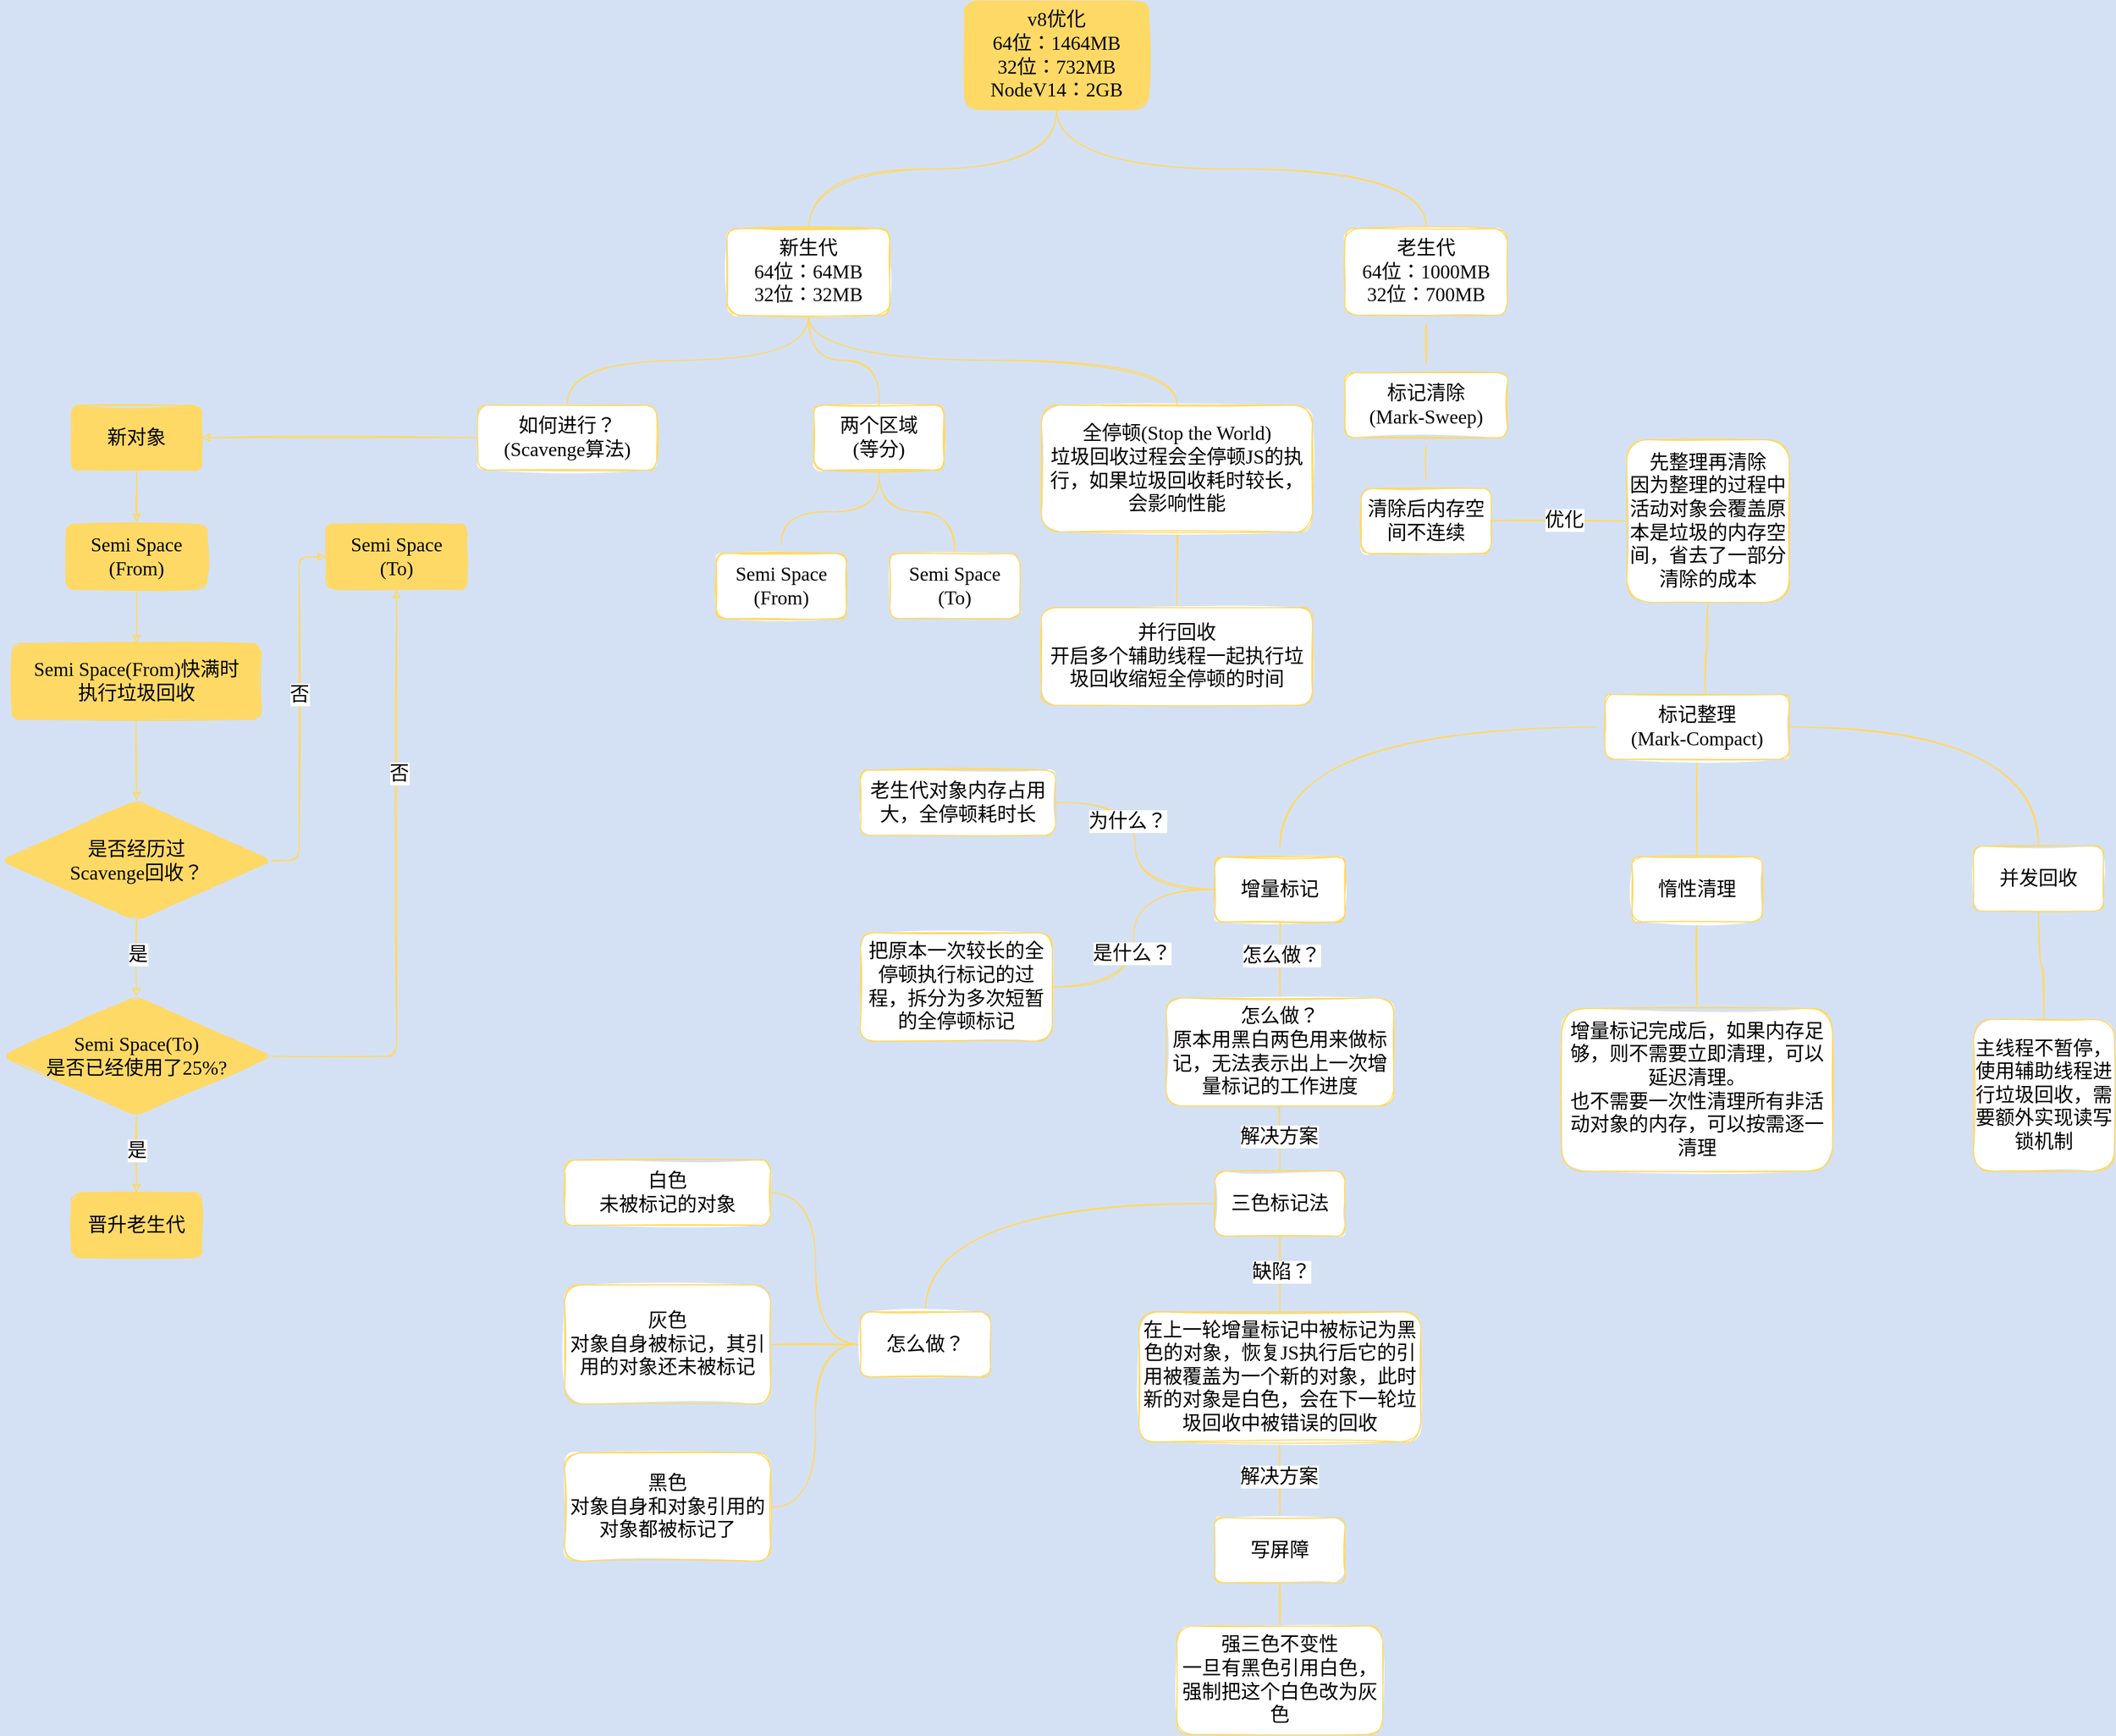 <mxfile version="20.3.0" type="github">
  <diagram id="0aq3GvoXTkqNCICBaCr3" name="第 1 页">
    <mxGraphModel dx="4138" dy="1930" grid="1" gridSize="10" guides="1" tooltips="1" connect="1" arrows="1" fold="1" page="1" pageScale="1" pageWidth="583" pageHeight="827" background="#D4E1F5" math="0" shadow="0">
      <root>
        <mxCell id="0" />
        <mxCell id="1" parent="0" />
        <mxCell id="PO-sIttTJYuamxAf0rOj-8" style="edgeStyle=orthogonalEdgeStyle;hachureGap=4;orthogonalLoop=1;jettySize=auto;html=1;exitX=0.5;exitY=1;exitDx=0;exitDy=0;entryX=0.5;entryY=0;entryDx=0;entryDy=0;fontFamily=Lucida Console;fontSize=18;endArrow=none;sourcePerimeterSpacing=8;targetPerimeterSpacing=8;startArrow=none;startFill=0;endFill=0;rounded=1;sketch=1;elbow=vertical;curved=1;strokeColor=#FFD966;" parent="1" source="PO-sIttTJYuamxAf0rOj-3" target="PO-sIttTJYuamxAf0rOj-4" edge="1">
          <mxGeometry relative="1" as="geometry" />
        </mxCell>
        <mxCell id="PO-sIttTJYuamxAf0rOj-25" style="edgeStyle=orthogonalEdgeStyle;hachureGap=4;orthogonalLoop=1;jettySize=auto;html=1;exitX=0.5;exitY=1;exitDx=0;exitDy=0;entryX=0.5;entryY=0;entryDx=0;entryDy=0;fontFamily=Lucida Console;fontSize=18;startArrow=none;startFill=0;endArrow=none;endFill=0;sourcePerimeterSpacing=8;targetPerimeterSpacing=8;rounded=1;sketch=1;elbow=vertical;curved=1;strokeColor=#FFD966;" parent="1" source="PO-sIttTJYuamxAf0rOj-3" target="PO-sIttTJYuamxAf0rOj-9" edge="1">
          <mxGeometry relative="1" as="geometry" />
        </mxCell>
        <mxCell id="PO-sIttTJYuamxAf0rOj-3" value="v8优化&lt;br style=&quot;font-size: 18px;&quot;&gt;64位：1464MB&lt;br style=&quot;font-size: 18px;&quot;&gt;32位：732MB&lt;br style=&quot;font-size: 18px;&quot;&gt;NodeV14：2GB" style="whiteSpace=wrap;html=1;hachureGap=4;fontFamily=Lucida Console;fontSize=18;rounded=1;sketch=1;strokeColor=#FFD966;fillColor=#FFD966;fillStyle=solid;" parent="1" vertex="1">
          <mxGeometry x="499" y="40" width="170" height="100" as="geometry" />
        </mxCell>
        <mxCell id="PO-sIttTJYuamxAf0rOj-21" style="edgeStyle=orthogonalEdgeStyle;hachureGap=4;orthogonalLoop=1;jettySize=auto;html=1;exitX=0.5;exitY=1;exitDx=0;exitDy=0;entryX=0.5;entryY=0;entryDx=0;entryDy=0;fontFamily=Lucida Console;fontSize=18;startArrow=none;startFill=0;endArrow=none;endFill=0;sourcePerimeterSpacing=8;targetPerimeterSpacing=8;rounded=1;sketch=1;elbow=vertical;curved=1;strokeColor=#FFD966;" parent="1" source="PO-sIttTJYuamxAf0rOj-4" target="PO-sIttTJYuamxAf0rOj-20" edge="1">
          <mxGeometry relative="1" as="geometry" />
        </mxCell>
        <mxCell id="PO-sIttTJYuamxAf0rOj-4" value="新生代&lt;br style=&quot;font-size: 18px;&quot;&gt;64位：64MB&lt;br style=&quot;font-size: 18px;&quot;&gt;32位：32MB" style="whiteSpace=wrap;html=1;fontSize=18;fontFamily=Lucida Console;hachureGap=4;rounded=1;sketch=1;strokeColor=#FFD966;" parent="1" vertex="1">
          <mxGeometry x="280" y="250" width="150" height="80" as="geometry" />
        </mxCell>
        <mxCell id="PO-sIttTJYuamxAf0rOj-29" value="" style="edgeStyle=orthogonalEdgeStyle;hachureGap=4;orthogonalLoop=1;jettySize=auto;html=1;fontFamily=Lucida Console;fontSize=18;startArrow=none;startFill=0;endArrow=none;endFill=0;sourcePerimeterSpacing=8;targetPerimeterSpacing=8;rounded=1;sketch=1;elbow=vertical;curved=1;strokeColor=#FFD966;" parent="1" source="PO-sIttTJYuamxAf0rOj-9" target="PO-sIttTJYuamxAf0rOj-28" edge="1">
          <mxGeometry relative="1" as="geometry" />
        </mxCell>
        <mxCell id="PO-sIttTJYuamxAf0rOj-9" value="老生代&lt;br style=&quot;font-size: 18px;&quot;&gt;64位：1000MB&lt;br style=&quot;font-size: 18px;&quot;&gt;32位：700MB" style="whiteSpace=wrap;html=1;fontSize=18;fontFamily=Lucida Console;hachureGap=4;strokeColor=#FFD966;rounded=1;sketch=1;fillColor=#FFFFFF;fillStyle=solid;" parent="1" vertex="1">
          <mxGeometry x="850" y="250" width="150" height="80" as="geometry" />
        </mxCell>
        <mxCell id="PO-sIttTJYuamxAf0rOj-15" value="" style="edgeStyle=orthogonalEdgeStyle;hachureGap=4;orthogonalLoop=1;jettySize=auto;html=1;fontFamily=Lucida Console;fontSize=18;endArrow=none;sourcePerimeterSpacing=8;targetPerimeterSpacing=8;startArrow=none;startFill=0;endFill=0;rounded=1;sketch=1;elbow=vertical;curved=1;strokeColor=#FFD966;" parent="1" source="PO-sIttTJYuamxAf0rOj-12" target="PO-sIttTJYuamxAf0rOj-14" edge="1">
          <mxGeometry relative="1" as="geometry" />
        </mxCell>
        <mxCell id="PO-sIttTJYuamxAf0rOj-17" style="edgeStyle=orthogonalEdgeStyle;hachureGap=4;orthogonalLoop=1;jettySize=auto;html=1;exitX=0.5;exitY=1;exitDx=0;exitDy=0;entryX=0.5;entryY=0;entryDx=0;entryDy=0;fontFamily=Lucida Console;fontSize=18;endArrow=none;sourcePerimeterSpacing=8;targetPerimeterSpacing=8;startArrow=none;startFill=0;endFill=0;rounded=1;sketch=1;elbow=vertical;curved=1;strokeColor=#FFD966;" parent="1" source="PO-sIttTJYuamxAf0rOj-12" target="PO-sIttTJYuamxAf0rOj-16" edge="1">
          <mxGeometry relative="1" as="geometry" />
        </mxCell>
        <mxCell id="PO-sIttTJYuamxAf0rOj-12" value="两个区域&lt;br style=&quot;font-size: 18px;&quot;&gt;(等分)" style="whiteSpace=wrap;html=1;fontSize=18;fontFamily=Lucida Console;hachureGap=4;rounded=1;sketch=1;strokeColor=#FFD966;" parent="1" vertex="1">
          <mxGeometry x="360" y="413" width="120" height="60" as="geometry" />
        </mxCell>
        <mxCell id="PO-sIttTJYuamxAf0rOj-14" value="Semi Space (From)" style="whiteSpace=wrap;html=1;fontSize=18;fontFamily=Lucida Console;hachureGap=4;rounded=1;sketch=1;strokeColor=#FFD966;" parent="1" vertex="1">
          <mxGeometry x="270" y="550" width="120" height="60" as="geometry" />
        </mxCell>
        <mxCell id="PO-sIttTJYuamxAf0rOj-16" value="Semi Space (To)" style="whiteSpace=wrap;html=1;fontSize=18;fontFamily=Lucida Console;hachureGap=4;rounded=1;sketch=1;strokeColor=#FFD966;" parent="1" vertex="1">
          <mxGeometry x="430" y="550" width="120" height="60" as="geometry" />
        </mxCell>
        <mxCell id="2hUGISll8BHYj2xu90Tu-90" style="edgeStyle=orthogonalEdgeStyle;sketch=1;orthogonalLoop=1;jettySize=auto;html=1;exitX=0;exitY=0.5;exitDx=0;exitDy=0;entryX=1;entryY=0.5;entryDx=0;entryDy=0;strokeColor=#FFD966;fontSize=18;fontColor=#FFFFFF;startArrow=none;startFill=0;endArrow=classic;endFill=1;" edge="1" parent="1" source="PO-sIttTJYuamxAf0rOj-20" target="2hUGISll8BHYj2xu90Tu-65">
          <mxGeometry relative="1" as="geometry" />
        </mxCell>
        <mxCell id="PO-sIttTJYuamxAf0rOj-20" value="如何进行？&lt;br style=&quot;font-size: 18px;&quot;&gt;(Scavenge算法)" style="whiteSpace=wrap;html=1;fontSize=18;fontFamily=Lucida Console;hachureGap=4;rounded=1;sketch=1;strokeColor=#FFD966;" parent="1" vertex="1">
          <mxGeometry x="50" y="413" width="165" height="60" as="geometry" />
        </mxCell>
        <mxCell id="PO-sIttTJYuamxAf0rOj-31" value="" style="edgeStyle=orthogonalEdgeStyle;hachureGap=4;orthogonalLoop=1;jettySize=auto;html=1;fontFamily=Lucida Console;fontSize=18;startArrow=none;startFill=0;endArrow=none;endFill=0;sourcePerimeterSpacing=8;targetPerimeterSpacing=8;rounded=1;sketch=1;elbow=vertical;curved=1;strokeColor=#FFD966;" parent="1" source="PO-sIttTJYuamxAf0rOj-28" target="PO-sIttTJYuamxAf0rOj-30" edge="1">
          <mxGeometry relative="1" as="geometry" />
        </mxCell>
        <mxCell id="PO-sIttTJYuamxAf0rOj-28" value="标记清除&lt;br&gt;(Mark-Sweep)" style="whiteSpace=wrap;html=1;fontSize=18;fontFamily=Lucida Console;hachureGap=4;strokeColor=#FFD966;rounded=1;sketch=1;" parent="1" vertex="1">
          <mxGeometry x="850" y="383" width="150" height="60" as="geometry" />
        </mxCell>
        <mxCell id="2hUGISll8BHYj2xu90Tu-7" style="edgeStyle=orthogonalEdgeStyle;curved=1;sketch=1;orthogonalLoop=1;jettySize=auto;html=1;exitX=1;exitY=0.5;exitDx=0;exitDy=0;entryX=0;entryY=0.5;entryDx=0;entryDy=0;strokeColor=#FFD966;startArrow=none;startFill=0;endArrow=none;endFill=0;" edge="1" parent="1" source="PO-sIttTJYuamxAf0rOj-30" target="2hUGISll8BHYj2xu90Tu-1">
          <mxGeometry relative="1" as="geometry" />
        </mxCell>
        <mxCell id="2hUGISll8BHYj2xu90Tu-10" value="&lt;font style=&quot;font-size: 18px;&quot;&gt;优化&lt;/font&gt;" style="edgeLabel;html=1;align=center;verticalAlign=middle;resizable=0;points=[];" vertex="1" connectable="0" parent="2hUGISll8BHYj2xu90Tu-7">
          <mxGeometry x="0.069" y="1" relative="1" as="geometry">
            <mxPoint as="offset" />
          </mxGeometry>
        </mxCell>
        <mxCell id="PO-sIttTJYuamxAf0rOj-30" value="清除后内存空间不连续" style="whiteSpace=wrap;html=1;fontSize=18;fontFamily=Lucida Console;hachureGap=4;rounded=1;sketch=1;strokeColor=#FFD966;" parent="1" vertex="1">
          <mxGeometry x="865" y="490" width="120" height="60" as="geometry" />
        </mxCell>
        <mxCell id="PO-sIttTJYuamxAf0rOj-36" value="" style="edgeStyle=orthogonalEdgeStyle;hachureGap=4;orthogonalLoop=1;jettySize=auto;html=1;fontFamily=Lucida Console;fontSize=18;startArrow=none;startFill=0;endArrow=none;endFill=0;sourcePerimeterSpacing=8;targetPerimeterSpacing=8;rounded=1;sketch=1;curved=1;strokeColor=#FFD966;" parent="1" source="PO-sIttTJYuamxAf0rOj-32" target="PO-sIttTJYuamxAf0rOj-35" edge="1">
          <mxGeometry relative="1" as="geometry" />
        </mxCell>
        <mxCell id="2hUGISll8BHYj2xu90Tu-12" value="" style="edgeStyle=orthogonalEdgeStyle;curved=1;sketch=1;orthogonalLoop=1;jettySize=auto;html=1;strokeColor=#FFD966;fontSize=18;startArrow=none;startFill=0;endArrow=none;endFill=0;" edge="1" parent="1" source="PO-sIttTJYuamxAf0rOj-32" target="2hUGISll8BHYj2xu90Tu-11">
          <mxGeometry relative="1" as="geometry" />
        </mxCell>
        <mxCell id="2hUGISll8BHYj2xu90Tu-15" style="edgeStyle=orthogonalEdgeStyle;curved=1;sketch=1;orthogonalLoop=1;jettySize=auto;html=1;exitX=1;exitY=0.5;exitDx=0;exitDy=0;entryX=0.5;entryY=0;entryDx=0;entryDy=0;strokeColor=#FFD966;fontSize=18;startArrow=none;startFill=0;endArrow=none;endFill=0;" edge="1" parent="1" source="PO-sIttTJYuamxAf0rOj-32" target="2hUGISll8BHYj2xu90Tu-14">
          <mxGeometry relative="1" as="geometry" />
        </mxCell>
        <mxCell id="PO-sIttTJYuamxAf0rOj-32" value="标记整理&lt;br&gt;(Mark-Compact)" style="whiteSpace=wrap;html=1;fontSize=18;fontFamily=Lucida Console;hachureGap=4;rounded=1;sketch=1;strokeColor=#FFD966;" parent="1" vertex="1">
          <mxGeometry x="1090" y="680" width="170" height="60" as="geometry" />
        </mxCell>
        <mxCell id="PO-sIttTJYuamxAf0rOj-35" value="增量标记" style="whiteSpace=wrap;html=1;fontSize=18;fontFamily=Lucida Console;hachureGap=4;rounded=1;sketch=1;strokeColor=#FFD966;" parent="1" vertex="1">
          <mxGeometry x="730" y="830" width="120" height="60" as="geometry" />
        </mxCell>
        <mxCell id="4X2DJWtPw2BM1eevBTNo-10" value="新生代&lt;br style=&quot;font-size: 18px;&quot;&gt;64位：64MB&lt;br style=&quot;font-size: 18px;&quot;&gt;32位：32MB" style="whiteSpace=wrap;html=1;fontSize=18;fontFamily=Lucida Console;hachureGap=4;rounded=1;sketch=1;strokeColor=#FFD966;" parent="1" vertex="1">
          <mxGeometry x="280" y="250" width="150" height="80" as="geometry" />
        </mxCell>
        <mxCell id="4X2DJWtPw2BM1eevBTNo-12" value="两个区域&lt;br style=&quot;font-size: 18px;&quot;&gt;(等分)" style="whiteSpace=wrap;html=1;fontSize=18;fontFamily=Lucida Console;hachureGap=4;rounded=1;sketch=1;strokeColor=#FFD966;" parent="1" vertex="1">
          <mxGeometry x="360" y="413" width="120" height="60" as="geometry" />
        </mxCell>
        <mxCell id="4X2DJWtPw2BM1eevBTNo-14" value="新生代&lt;br style=&quot;font-size: 18px;&quot;&gt;64位：64MB&lt;br style=&quot;font-size: 18px;&quot;&gt;32位：32MB" style="whiteSpace=wrap;html=1;fontSize=18;fontFamily=Lucida Console;hachureGap=4;rounded=1;sketch=1;strokeColor=#FFD966;" parent="1" vertex="1">
          <mxGeometry x="280" y="250" width="150" height="80" as="geometry" />
        </mxCell>
        <mxCell id="4X2DJWtPw2BM1eevBTNo-16" value="两个区域&lt;br style=&quot;font-size: 18px;&quot;&gt;(等分)" style="whiteSpace=wrap;html=1;fontSize=18;fontFamily=Lucida Console;hachureGap=4;rounded=1;sketch=1;strokeColor=#FFD966;" parent="1" vertex="1">
          <mxGeometry x="360" y="413" width="120" height="60" as="geometry" />
        </mxCell>
        <mxCell id="4X2DJWtPw2BM1eevBTNo-18" value="Semi Space (From)" style="whiteSpace=wrap;html=1;fontSize=18;fontFamily=Lucida Console;hachureGap=4;rounded=1;sketch=1;strokeColor=#FFD966;" parent="1" vertex="1">
          <mxGeometry x="270" y="550" width="120" height="60" as="geometry" />
        </mxCell>
        <mxCell id="4X2DJWtPw2BM1eevBTNo-20" value="增量标记" style="whiteSpace=wrap;html=1;fontSize=18;fontFamily=Lucida Console;hachureGap=4;rounded=1;sketch=1;strokeColor=#FFD966;" parent="1" vertex="1">
          <mxGeometry x="730" y="830" width="120" height="60" as="geometry" />
        </mxCell>
        <mxCell id="4X2DJWtPw2BM1eevBTNo-23" value="新生代&lt;br style=&quot;font-size: 18px;&quot;&gt;64位：64MB&lt;br style=&quot;font-size: 18px;&quot;&gt;32位：32MB" style="whiteSpace=wrap;html=1;fontSize=18;fontFamily=Lucida Console;hachureGap=4;rounded=1;sketch=1;strokeColor=#FFD966;fillColor=#FFFFFF;fillStyle=solid;" parent="1" vertex="1">
          <mxGeometry x="280" y="250" width="150" height="80" as="geometry" />
        </mxCell>
        <mxCell id="4X2DJWtPw2BM1eevBTNo-25" value="两个区域&lt;br style=&quot;font-size: 18px;&quot;&gt;(等分)" style="whiteSpace=wrap;html=1;fontSize=18;fontFamily=Lucida Console;hachureGap=4;rounded=1;sketch=1;strokeColor=#FFD966;fillColor=#FFFFFF;fillStyle=solid;" parent="1" vertex="1">
          <mxGeometry x="360" y="413" width="120" height="60" as="geometry" />
        </mxCell>
        <mxCell id="2hUGISll8BHYj2xu90Tu-20" style="edgeStyle=orthogonalEdgeStyle;curved=1;sketch=1;orthogonalLoop=1;jettySize=auto;html=1;exitX=0.5;exitY=1;exitDx=0;exitDy=0;entryX=0.5;entryY=0;entryDx=0;entryDy=0;strokeColor=#FFD966;fontSize=18;startArrow=none;startFill=0;endArrow=none;endFill=0;" edge="1" parent="1" source="4X2DJWtPw2BM1eevBTNo-26" target="2hUGISll8BHYj2xu90Tu-16">
          <mxGeometry relative="1" as="geometry" />
        </mxCell>
        <mxCell id="4X2DJWtPw2BM1eevBTNo-26" value="全停顿(Stop the World)&lt;br&gt;垃圾回收过程会全停顿JS的执行，如果垃圾回收耗时较长，会影响性能" style="whiteSpace=wrap;html=1;fontSize=18;fontFamily=Lucida Console;hachureGap=4;rounded=1;sketch=1;strokeColor=#FFD966;fillColor=#FFFFFF;fillStyle=solid;" parent="1" vertex="1">
          <mxGeometry x="570" y="413" width="250" height="117" as="geometry" />
        </mxCell>
        <mxCell id="4X2DJWtPw2BM1eevBTNo-27" value="Semi Space (From)" style="whiteSpace=wrap;html=1;fontSize=18;fontFamily=Lucida Console;hachureGap=4;rounded=1;sketch=1;strokeColor=#FFD966;fillColor=#FFFFFF;fillStyle=solid;" parent="1" vertex="1">
          <mxGeometry x="270" y="550" width="120" height="60" as="geometry" />
        </mxCell>
        <mxCell id="2hUGISll8BHYj2xu90Tu-32" style="edgeStyle=orthogonalEdgeStyle;curved=1;sketch=1;orthogonalLoop=1;jettySize=auto;html=1;exitX=0;exitY=0.5;exitDx=0;exitDy=0;entryX=1;entryY=0.5;entryDx=0;entryDy=0;strokeColor=#FFD966;fontSize=18;startArrow=none;startFill=0;endArrow=none;endFill=0;" edge="1" parent="1" source="4X2DJWtPw2BM1eevBTNo-29" target="2hUGISll8BHYj2xu90Tu-22">
          <mxGeometry relative="1" as="geometry" />
        </mxCell>
        <mxCell id="2hUGISll8BHYj2xu90Tu-50" value="为什么？" style="edgeLabel;html=1;align=center;verticalAlign=middle;resizable=0;points=[];fontSize=18;" vertex="1" connectable="0" parent="2hUGISll8BHYj2xu90Tu-32">
          <mxGeometry x="0.204" y="8" relative="1" as="geometry">
            <mxPoint as="offset" />
          </mxGeometry>
        </mxCell>
        <mxCell id="2hUGISll8BHYj2xu90Tu-33" style="edgeStyle=orthogonalEdgeStyle;curved=1;sketch=1;orthogonalLoop=1;jettySize=auto;html=1;exitX=0;exitY=0.5;exitDx=0;exitDy=0;entryX=1;entryY=0.5;entryDx=0;entryDy=0;strokeColor=#FFD966;fontSize=18;startArrow=none;startFill=0;endArrow=none;endFill=0;" edge="1" parent="1" source="4X2DJWtPw2BM1eevBTNo-29" target="2hUGISll8BHYj2xu90Tu-28">
          <mxGeometry relative="1" as="geometry" />
        </mxCell>
        <mxCell id="2hUGISll8BHYj2xu90Tu-51" value="是什么？" style="edgeLabel;html=1;align=center;verticalAlign=middle;resizable=0;points=[];fontSize=18;" vertex="1" connectable="0" parent="2hUGISll8BHYj2xu90Tu-33">
          <mxGeometry x="0.126" y="-2" relative="1" as="geometry">
            <mxPoint y="-1" as="offset" />
          </mxGeometry>
        </mxCell>
        <mxCell id="2hUGISll8BHYj2xu90Tu-34" style="edgeStyle=orthogonalEdgeStyle;curved=1;sketch=1;orthogonalLoop=1;jettySize=auto;html=1;exitX=0.5;exitY=1;exitDx=0;exitDy=0;entryX=0.5;entryY=0;entryDx=0;entryDy=0;strokeColor=#FFD966;fontSize=18;startArrow=none;startFill=0;endArrow=none;endFill=0;" edge="1" parent="1" source="4X2DJWtPw2BM1eevBTNo-29" target="2hUGISll8BHYj2xu90Tu-30">
          <mxGeometry relative="1" as="geometry" />
        </mxCell>
        <mxCell id="2hUGISll8BHYj2xu90Tu-52" value="怎么做？" style="edgeLabel;html=1;align=center;verticalAlign=middle;resizable=0;points=[];fontSize=18;" vertex="1" connectable="0" parent="2hUGISll8BHYj2xu90Tu-34">
          <mxGeometry x="-0.133" y="1" relative="1" as="geometry">
            <mxPoint as="offset" />
          </mxGeometry>
        </mxCell>
        <mxCell id="4X2DJWtPw2BM1eevBTNo-29" value="增量标记" style="whiteSpace=wrap;html=1;fontSize=18;fontFamily=Lucida Console;hachureGap=4;rounded=1;sketch=1;strokeColor=#FFD966;fillColor=#FFFFFF;fillStyle=solid;" parent="1" vertex="1">
          <mxGeometry x="730" y="830" width="120" height="60" as="geometry" />
        </mxCell>
        <mxCell id="2hUGISll8BHYj2xu90Tu-17" style="edgeStyle=orthogonalEdgeStyle;curved=1;sketch=1;orthogonalLoop=1;jettySize=auto;html=1;exitX=0.5;exitY=1;exitDx=0;exitDy=0;entryX=0.5;entryY=0;entryDx=0;entryDy=0;strokeColor=#FFD966;fontSize=18;startArrow=none;startFill=0;endArrow=none;endFill=0;" edge="1" parent="1" source="4X2DJWtPw2BM1eevBTNo-32" target="4X2DJWtPw2BM1eevBTNo-26">
          <mxGeometry relative="1" as="geometry" />
        </mxCell>
        <mxCell id="2hUGISll8BHYj2xu90Tu-19" style="edgeStyle=orthogonalEdgeStyle;curved=1;sketch=1;orthogonalLoop=1;jettySize=auto;html=1;exitX=0.5;exitY=1;exitDx=0;exitDy=0;entryX=0.5;entryY=0;entryDx=0;entryDy=0;strokeColor=#FFD966;fontSize=18;startArrow=none;startFill=0;endArrow=none;endFill=0;" edge="1" parent="1" source="4X2DJWtPw2BM1eevBTNo-32" target="4X2DJWtPw2BM1eevBTNo-25">
          <mxGeometry relative="1" as="geometry" />
        </mxCell>
        <mxCell id="4X2DJWtPw2BM1eevBTNo-32" value="新生代&lt;br style=&quot;font-size: 18px;&quot;&gt;64位：64MB&lt;br style=&quot;font-size: 18px;&quot;&gt;32位：32MB" style="whiteSpace=wrap;html=1;fontSize=18;fontFamily=Lucida Console;hachureGap=4;rounded=1;sketch=1;strokeColor=#FFD966;fillColor=#FFFFFF;fillStyle=solid;" parent="1" vertex="1">
          <mxGeometry x="280" y="250" width="150" height="80" as="geometry" />
        </mxCell>
        <mxCell id="2hUGISll8BHYj2xu90Tu-8" style="edgeStyle=orthogonalEdgeStyle;curved=1;sketch=1;orthogonalLoop=1;jettySize=auto;html=1;exitX=0.5;exitY=1;exitDx=0;exitDy=0;entryX=0.546;entryY=-0.006;entryDx=0;entryDy=0;entryPerimeter=0;strokeColor=#FFD966;startArrow=none;startFill=0;endArrow=none;endFill=0;" edge="1" parent="1" source="2hUGISll8BHYj2xu90Tu-1" target="PO-sIttTJYuamxAf0rOj-32">
          <mxGeometry relative="1" as="geometry" />
        </mxCell>
        <mxCell id="2hUGISll8BHYj2xu90Tu-1" value="先整理再清除&lt;br&gt;因为整理的过程中活动对象会覆盖原本是垃圾的内存空间，省去了一部分清除的成本" style="whiteSpace=wrap;html=1;fontSize=18;fontFamily=Lucida Console;hachureGap=4;rounded=1;sketch=1;strokeColor=#FFD966;" vertex="1" parent="1">
          <mxGeometry x="1110" y="445" width="150" height="150" as="geometry" />
        </mxCell>
        <mxCell id="2hUGISll8BHYj2xu90Tu-62" value="" style="edgeStyle=orthogonalEdgeStyle;curved=1;sketch=1;orthogonalLoop=1;jettySize=auto;html=1;strokeColor=#FFD966;fontSize=18;startArrow=none;startFill=0;endArrow=none;endFill=0;" edge="1" parent="1" source="2hUGISll8BHYj2xu90Tu-11" target="2hUGISll8BHYj2xu90Tu-61">
          <mxGeometry relative="1" as="geometry" />
        </mxCell>
        <mxCell id="2hUGISll8BHYj2xu90Tu-11" value="惰性清理" style="whiteSpace=wrap;html=1;fontSize=18;fontFamily=Lucida Console;strokeColor=#FFD966;hachureGap=4;rounded=1;sketch=1;" vertex="1" parent="1">
          <mxGeometry x="1115" y="830" width="120" height="60" as="geometry" />
        </mxCell>
        <mxCell id="2hUGISll8BHYj2xu90Tu-64" value="" style="edgeStyle=orthogonalEdgeStyle;curved=1;sketch=1;orthogonalLoop=1;jettySize=auto;html=1;strokeColor=#FFD966;fontSize=18;startArrow=none;startFill=0;endArrow=none;endFill=0;" edge="1" parent="1" source="2hUGISll8BHYj2xu90Tu-14" target="2hUGISll8BHYj2xu90Tu-63">
          <mxGeometry relative="1" as="geometry" />
        </mxCell>
        <mxCell id="2hUGISll8BHYj2xu90Tu-14" value="并发回收" style="whiteSpace=wrap;html=1;fontSize=18;fontFamily=Lucida Console;strokeColor=#FFD966;hachureGap=4;rounded=1;sketch=1;" vertex="1" parent="1">
          <mxGeometry x="1430" y="820" width="120" height="60" as="geometry" />
        </mxCell>
        <mxCell id="2hUGISll8BHYj2xu90Tu-16" value="并行回收&lt;br&gt;开启多个辅助线程一起执行垃圾回收缩短全停顿的时间" style="whiteSpace=wrap;html=1;fontSize=18;fontFamily=Lucida Console;hachureGap=4;rounded=1;sketch=1;strokeColor=#FFD966;fillColor=#FFFFFF;fillStyle=solid;" vertex="1" parent="1">
          <mxGeometry x="570" y="600" width="250" height="90" as="geometry" />
        </mxCell>
        <mxCell id="2hUGISll8BHYj2xu90Tu-22" value="&lt;font style=&quot;text-align: left;&quot; face=&quot;Lucida Console&quot;&gt;老生代对象内存占用大，全停顿耗时长&lt;/font&gt;" style="whiteSpace=wrap;html=1;fontSize=18;fontFamily=Lucida Console;hachureGap=4;rounded=1;sketch=1;strokeColor=#FFD966;fillColor=#FFFFFF;fillStyle=solid;" vertex="1" parent="1">
          <mxGeometry x="403" y="750" width="180" height="60" as="geometry" />
        </mxCell>
        <mxCell id="2hUGISll8BHYj2xu90Tu-28" value="&lt;span style=&quot;text-align: left;&quot;&gt;把原本一次较长的全停顿执行标记的过程，拆分为多次短暂的全停顿标记&lt;/span&gt;" style="whiteSpace=wrap;html=1;fontSize=18;fontFamily=Lucida Console;hachureGap=4;rounded=1;sketch=1;strokeColor=#FFD966;fillColor=#FFFFFF;fillStyle=solid;" vertex="1" parent="1">
          <mxGeometry x="403" y="900" width="177" height="100" as="geometry" />
        </mxCell>
        <mxCell id="2hUGISll8BHYj2xu90Tu-37" style="edgeStyle=orthogonalEdgeStyle;curved=1;sketch=1;orthogonalLoop=1;jettySize=auto;html=1;exitX=0.5;exitY=1;exitDx=0;exitDy=0;entryX=0.5;entryY=0;entryDx=0;entryDy=0;strokeColor=#FFD966;fontSize=18;startArrow=none;startFill=0;endArrow=none;endFill=0;" edge="1" parent="1" source="2hUGISll8BHYj2xu90Tu-30" target="2hUGISll8BHYj2xu90Tu-36">
          <mxGeometry relative="1" as="geometry" />
        </mxCell>
        <mxCell id="2hUGISll8BHYj2xu90Tu-53" value="解决方案" style="edgeLabel;html=1;align=center;verticalAlign=middle;resizable=0;points=[];fontSize=18;" vertex="1" connectable="0" parent="2hUGISll8BHYj2xu90Tu-37">
          <mxGeometry x="-0.087" y="-1" relative="1" as="geometry">
            <mxPoint as="offset" />
          </mxGeometry>
        </mxCell>
        <mxCell id="2hUGISll8BHYj2xu90Tu-30" value="怎么做？&lt;br&gt;原本用黑白两色用来做标记，无法表示出上一次增量标记的工作进度" style="whiteSpace=wrap;html=1;fontSize=18;fontFamily=Lucida Console;hachureGap=4;rounded=1;sketch=1;strokeColor=#FFD966;fillColor=#FFFFFF;fillStyle=solid;" vertex="1" parent="1">
          <mxGeometry x="685" y="960" width="210" height="100" as="geometry" />
        </mxCell>
        <mxCell id="2hUGISll8BHYj2xu90Tu-39" value="" style="edgeStyle=orthogonalEdgeStyle;curved=1;sketch=1;orthogonalLoop=1;jettySize=auto;html=1;strokeColor=#FFD966;fontSize=18;startArrow=none;startFill=0;endArrow=none;endFill=0;" edge="1" parent="1" source="2hUGISll8BHYj2xu90Tu-36" target="2hUGISll8BHYj2xu90Tu-38">
          <mxGeometry relative="1" as="geometry" />
        </mxCell>
        <mxCell id="2hUGISll8BHYj2xu90Tu-49" value="" style="edgeStyle=orthogonalEdgeStyle;curved=1;sketch=1;orthogonalLoop=1;jettySize=auto;html=1;strokeColor=#FFD966;fontSize=18;startArrow=none;startFill=0;endArrow=none;endFill=0;" edge="1" parent="1" source="2hUGISll8BHYj2xu90Tu-36" target="2hUGISll8BHYj2xu90Tu-48">
          <mxGeometry relative="1" as="geometry" />
        </mxCell>
        <mxCell id="2hUGISll8BHYj2xu90Tu-54" value="缺陷？" style="edgeLabel;html=1;align=center;verticalAlign=middle;resizable=0;points=[];fontSize=18;" vertex="1" connectable="0" parent="2hUGISll8BHYj2xu90Tu-49">
          <mxGeometry x="-0.075" y="1" relative="1" as="geometry">
            <mxPoint as="offset" />
          </mxGeometry>
        </mxCell>
        <mxCell id="2hUGISll8BHYj2xu90Tu-36" value="三色标记法" style="whiteSpace=wrap;html=1;fontSize=18;fontFamily=Lucida Console;hachureGap=4;rounded=1;sketch=1;strokeColor=#FFD966;fillColor=#FFFFFF;fillStyle=solid;" vertex="1" parent="1">
          <mxGeometry x="730" y="1120" width="120" height="60" as="geometry" />
        </mxCell>
        <mxCell id="2hUGISll8BHYj2xu90Tu-43" value="" style="edgeStyle=orthogonalEdgeStyle;curved=1;sketch=1;orthogonalLoop=1;jettySize=auto;html=1;strokeColor=#FFD966;fontSize=18;startArrow=none;startFill=0;endArrow=none;endFill=0;" edge="1" parent="1" source="2hUGISll8BHYj2xu90Tu-38" target="2hUGISll8BHYj2xu90Tu-42">
          <mxGeometry relative="1" as="geometry" />
        </mxCell>
        <mxCell id="2hUGISll8BHYj2xu90Tu-45" style="edgeStyle=orthogonalEdgeStyle;curved=1;sketch=1;orthogonalLoop=1;jettySize=auto;html=1;exitX=0;exitY=0.5;exitDx=0;exitDy=0;entryX=1;entryY=0.5;entryDx=0;entryDy=0;strokeColor=#FFD966;fontSize=18;startArrow=none;startFill=0;endArrow=none;endFill=0;" edge="1" parent="1" source="2hUGISll8BHYj2xu90Tu-38" target="2hUGISll8BHYj2xu90Tu-40">
          <mxGeometry relative="1" as="geometry" />
        </mxCell>
        <mxCell id="2hUGISll8BHYj2xu90Tu-47" style="edgeStyle=orthogonalEdgeStyle;curved=1;sketch=1;orthogonalLoop=1;jettySize=auto;html=1;exitX=0;exitY=0.5;exitDx=0;exitDy=0;entryX=1;entryY=0.5;entryDx=0;entryDy=0;strokeColor=#FFD966;fontSize=18;startArrow=none;startFill=0;endArrow=none;endFill=0;" edge="1" parent="1" source="2hUGISll8BHYj2xu90Tu-38" target="2hUGISll8BHYj2xu90Tu-46">
          <mxGeometry relative="1" as="geometry" />
        </mxCell>
        <mxCell id="2hUGISll8BHYj2xu90Tu-38" value="怎么做？" style="whiteSpace=wrap;html=1;fontSize=18;fontFamily=Lucida Console;hachureGap=4;rounded=1;sketch=1;strokeColor=#FFD966;fillColor=#FFFFFF;fillStyle=solid;" vertex="1" parent="1">
          <mxGeometry x="403" y="1250" width="120" height="60" as="geometry" />
        </mxCell>
        <mxCell id="2hUGISll8BHYj2xu90Tu-40" value="白色&lt;br&gt;未被标记的对象" style="whiteSpace=wrap;html=1;fontSize=18;fontFamily=Lucida Console;hachureGap=4;rounded=1;sketch=1;strokeColor=#FFD966;fillColor=#FFFFFF;fillStyle=solid;" vertex="1" parent="1">
          <mxGeometry x="130" y="1110" width="190" height="60" as="geometry" />
        </mxCell>
        <mxCell id="2hUGISll8BHYj2xu90Tu-42" value="灰色&lt;br&gt;对象自身被标记，其引用的对象还未被标记" style="whiteSpace=wrap;html=1;fontSize=18;fontFamily=Lucida Console;hachureGap=4;rounded=1;sketch=1;strokeColor=#FFD966;fillColor=#FFFFFF;fillStyle=solid;" vertex="1" parent="1">
          <mxGeometry x="130" y="1225" width="190" height="110" as="geometry" />
        </mxCell>
        <mxCell id="2hUGISll8BHYj2xu90Tu-46" value="黑色&lt;br&gt;对象自身和对象引用的对象都被标记了" style="whiteSpace=wrap;html=1;fontSize=18;fontFamily=Lucida Console;hachureGap=4;rounded=1;sketch=1;strokeColor=#FFD966;fillColor=#FFFFFF;fillStyle=solid;" vertex="1" parent="1">
          <mxGeometry x="130" y="1380" width="190" height="100" as="geometry" />
        </mxCell>
        <mxCell id="2hUGISll8BHYj2xu90Tu-56" style="edgeStyle=orthogonalEdgeStyle;curved=1;sketch=1;orthogonalLoop=1;jettySize=auto;html=1;exitX=0.5;exitY=1;exitDx=0;exitDy=0;strokeColor=#FFD966;fontSize=18;startArrow=none;startFill=0;endArrow=none;endFill=0;" edge="1" parent="1" source="2hUGISll8BHYj2xu90Tu-48" target="2hUGISll8BHYj2xu90Tu-55">
          <mxGeometry relative="1" as="geometry" />
        </mxCell>
        <mxCell id="2hUGISll8BHYj2xu90Tu-57" value="解决方案" style="edgeLabel;html=1;align=center;verticalAlign=middle;resizable=0;points=[];fontSize=18;" vertex="1" connectable="0" parent="2hUGISll8BHYj2xu90Tu-56">
          <mxGeometry x="-0.083" y="-1" relative="1" as="geometry">
            <mxPoint as="offset" />
          </mxGeometry>
        </mxCell>
        <mxCell id="2hUGISll8BHYj2xu90Tu-48" value="在上一轮增量标记中被标记为黑色的对象，恢复JS执行后它的引用被覆盖为一个新的对象，此时新的对象是白色，会在下一轮垃圾回收中被错误的回收" style="whiteSpace=wrap;html=1;fontSize=18;fontFamily=Lucida Console;hachureGap=4;rounded=1;sketch=1;strokeColor=#FFD966;fillColor=#FFFFFF;fillStyle=solid;" vertex="1" parent="1">
          <mxGeometry x="660" y="1250" width="260" height="120" as="geometry" />
        </mxCell>
        <mxCell id="2hUGISll8BHYj2xu90Tu-59" style="edgeStyle=orthogonalEdgeStyle;curved=1;sketch=1;orthogonalLoop=1;jettySize=auto;html=1;exitX=0.5;exitY=1;exitDx=0;exitDy=0;entryX=0.5;entryY=0;entryDx=0;entryDy=0;strokeColor=#FFD966;fontSize=18;startArrow=none;startFill=0;endArrow=none;endFill=0;" edge="1" parent="1" source="2hUGISll8BHYj2xu90Tu-55" target="2hUGISll8BHYj2xu90Tu-58">
          <mxGeometry relative="1" as="geometry" />
        </mxCell>
        <mxCell id="2hUGISll8BHYj2xu90Tu-55" value="写屏障" style="whiteSpace=wrap;html=1;fontSize=18;fontFamily=Lucida Console;hachureGap=4;rounded=1;sketch=1;strokeColor=#FFD966;fillColor=#FFFFFF;fillStyle=solid;" vertex="1" parent="1">
          <mxGeometry x="730" y="1440" width="120" height="60" as="geometry" />
        </mxCell>
        <mxCell id="2hUGISll8BHYj2xu90Tu-58" value="强三色不变性&lt;br&gt;一旦有黑色引用白色，强制把这个白色改为灰色" style="whiteSpace=wrap;html=1;fontSize=18;fontFamily=Lucida Console;hachureGap=4;rounded=1;sketch=1;strokeColor=#FFD966;fillColor=#FFFFFF;fillStyle=solid;" vertex="1" parent="1">
          <mxGeometry x="695" y="1540" width="190" height="100" as="geometry" />
        </mxCell>
        <mxCell id="2hUGISll8BHYj2xu90Tu-61" value="增量标记完成后，如果内存足够，则不需要立即清理，可以延迟清理。&#xa;也不需要一次性清理所有非活动对象的内存，可以按需逐一清理" style="whiteSpace=wrap;html=1;fontSize=18;fontFamily=Lucida Console;strokeColor=#FFD966;hachureGap=4;rounded=1;sketch=1;" vertex="1" parent="1">
          <mxGeometry x="1050" y="970" width="250" height="150" as="geometry" />
        </mxCell>
        <mxCell id="2hUGISll8BHYj2xu90Tu-63" value="主线程不暂停，使用辅助线程进行垃圾回收，需要额外实现读写锁机制" style="whiteSpace=wrap;html=1;fontSize=18;fontFamily=Lucida Console;strokeColor=#FFD966;hachureGap=4;rounded=1;sketch=1;" vertex="1" parent="1">
          <mxGeometry x="1430" y="980" width="130" height="140" as="geometry" />
        </mxCell>
        <mxCell id="2hUGISll8BHYj2xu90Tu-70" style="edgeStyle=orthogonalEdgeStyle;curved=1;sketch=1;orthogonalLoop=1;jettySize=auto;html=1;exitX=0.5;exitY=1;exitDx=0;exitDy=0;entryX=0.501;entryY=-0.031;entryDx=0;entryDy=0;entryPerimeter=0;strokeColor=#FFD966;fontSize=18;startArrow=none;startFill=0;endArrow=classic;endFill=1;" edge="1" parent="1" source="2hUGISll8BHYj2xu90Tu-65" target="2hUGISll8BHYj2xu90Tu-66">
          <mxGeometry relative="1" as="geometry" />
        </mxCell>
        <mxCell id="2hUGISll8BHYj2xu90Tu-65" value="新对象" style="whiteSpace=wrap;html=1;fontSize=18;fontFamily=Lucida Console;hachureGap=4;rounded=1;sketch=1;strokeColor=#FFD966;fillColor=#FFD966;fillStyle=solid;" vertex="1" parent="1">
          <mxGeometry x="-325" y="413" width="120" height="60" as="geometry" />
        </mxCell>
        <mxCell id="2hUGISll8BHYj2xu90Tu-69" value="" style="edgeStyle=orthogonalEdgeStyle;curved=1;sketch=1;orthogonalLoop=1;jettySize=auto;html=1;strokeColor=#FFD966;fontSize=18;startArrow=none;startFill=0;endArrow=classic;endFill=1;" edge="1" parent="1" source="2hUGISll8BHYj2xu90Tu-66" target="2hUGISll8BHYj2xu90Tu-68">
          <mxGeometry relative="1" as="geometry" />
        </mxCell>
        <mxCell id="2hUGISll8BHYj2xu90Tu-66" value="Semi Space&lt;br&gt;(From)" style="whiteSpace=wrap;html=1;fontSize=18;fontFamily=Lucida Console;hachureGap=4;rounded=1;sketch=1;strokeColor=#FFD966;fillColor=#FFD966;fillStyle=solid;" vertex="1" parent="1">
          <mxGeometry x="-330" y="523" width="130" height="60" as="geometry" />
        </mxCell>
        <mxCell id="2hUGISll8BHYj2xu90Tu-72" value="" style="edgeStyle=orthogonalEdgeStyle;curved=1;sketch=1;orthogonalLoop=1;jettySize=auto;html=1;strokeColor=#FFD966;fontSize=18;startArrow=none;startFill=0;endArrow=classic;endFill=1;" edge="1" parent="1" source="2hUGISll8BHYj2xu90Tu-68" target="2hUGISll8BHYj2xu90Tu-71">
          <mxGeometry relative="1" as="geometry" />
        </mxCell>
        <mxCell id="2hUGISll8BHYj2xu90Tu-68" value="&lt;div&gt;Semi Space(From)快满时&lt;/div&gt;&lt;div&gt;执行垃圾回收&lt;/div&gt;" style="whiteSpace=wrap;html=1;fontSize=18;fontFamily=Lucida Console;hachureGap=4;rounded=1;sketch=1;strokeColor=#FFD966;fillColor=#FFD966;fillStyle=solid;" vertex="1" parent="1">
          <mxGeometry x="-380" y="633" width="230" height="70" as="geometry" />
        </mxCell>
        <mxCell id="2hUGISll8BHYj2xu90Tu-74" style="edgeStyle=orthogonalEdgeStyle;curved=1;sketch=1;orthogonalLoop=1;jettySize=auto;html=1;exitX=0.5;exitY=1;exitDx=0;exitDy=0;entryX=0.5;entryY=0;entryDx=0;entryDy=0;strokeColor=#FFD966;fontSize=18;startArrow=none;startFill=0;endArrow=classic;endFill=1;" edge="1" parent="1" source="2hUGISll8BHYj2xu90Tu-71" target="2hUGISll8BHYj2xu90Tu-73">
          <mxGeometry relative="1" as="geometry" />
        </mxCell>
        <mxCell id="2hUGISll8BHYj2xu90Tu-75" value="是" style="edgeLabel;html=1;align=center;verticalAlign=middle;resizable=0;points=[];fontSize=18;" vertex="1" connectable="0" parent="2hUGISll8BHYj2xu90Tu-74">
          <mxGeometry x="-0.119" y="1" relative="1" as="geometry">
            <mxPoint as="offset" />
          </mxGeometry>
        </mxCell>
        <mxCell id="2hUGISll8BHYj2xu90Tu-86" style="edgeStyle=orthogonalEdgeStyle;sketch=1;orthogonalLoop=1;jettySize=auto;html=1;exitX=1;exitY=0.5;exitDx=0;exitDy=0;entryX=0;entryY=0.5;entryDx=0;entryDy=0;strokeColor=#FFD966;fontSize=18;startArrow=none;startFill=0;endArrow=classic;endFill=1;" edge="1" parent="1" source="2hUGISll8BHYj2xu90Tu-71" target="2hUGISll8BHYj2xu90Tu-79">
          <mxGeometry relative="1" as="geometry" />
        </mxCell>
        <mxCell id="2hUGISll8BHYj2xu90Tu-87" value="否" style="edgeLabel;html=1;align=center;verticalAlign=middle;resizable=0;points=[];fontSize=18;" vertex="1" connectable="0" parent="2hUGISll8BHYj2xu90Tu-86">
          <mxGeometry x="0.084" relative="1" as="geometry">
            <mxPoint as="offset" />
          </mxGeometry>
        </mxCell>
        <mxCell id="2hUGISll8BHYj2xu90Tu-71" value="是否经历过&#xa;Scavenge回收？" style="rhombus;whiteSpace=wrap;html=1;fontSize=18;fontFamily=Lucida Console;fillColor=#FFD966;strokeColor=#FFD966;hachureGap=4;rounded=1;sketch=1;fillStyle=solid;" vertex="1" parent="1">
          <mxGeometry x="-390" y="778" width="250" height="111" as="geometry" />
        </mxCell>
        <mxCell id="2hUGISll8BHYj2xu90Tu-80" style="edgeStyle=orthogonalEdgeStyle;sketch=1;orthogonalLoop=1;jettySize=auto;html=1;exitX=1;exitY=0.5;exitDx=0;exitDy=0;strokeColor=#FFD966;fontSize=18;startArrow=none;startFill=0;endArrow=classic;endFill=1;" edge="1" parent="1" source="2hUGISll8BHYj2xu90Tu-73" target="2hUGISll8BHYj2xu90Tu-79">
          <mxGeometry relative="1" as="geometry" />
        </mxCell>
        <mxCell id="2hUGISll8BHYj2xu90Tu-82" value="否" style="edgeLabel;html=1;align=center;verticalAlign=middle;resizable=0;points=[];fontSize=18;" vertex="1" connectable="0" parent="2hUGISll8BHYj2xu90Tu-80">
          <mxGeometry x="0.377" y="-2" relative="1" as="geometry">
            <mxPoint as="offset" />
          </mxGeometry>
        </mxCell>
        <mxCell id="2hUGISll8BHYj2xu90Tu-95" style="edgeStyle=orthogonalEdgeStyle;sketch=1;orthogonalLoop=1;jettySize=auto;html=1;exitX=0.5;exitY=1;exitDx=0;exitDy=0;entryX=0.5;entryY=0;entryDx=0;entryDy=0;strokeColor=#FFD966;fontSize=18;fontColor=#FFFFFF;startArrow=none;startFill=0;endArrow=classic;endFill=1;" edge="1" parent="1" source="2hUGISll8BHYj2xu90Tu-73" target="2hUGISll8BHYj2xu90Tu-88">
          <mxGeometry relative="1" as="geometry" />
        </mxCell>
        <mxCell id="2hUGISll8BHYj2xu90Tu-96" value="&lt;font color=&quot;#000000&quot;&gt;是&lt;/font&gt;" style="edgeLabel;html=1;align=center;verticalAlign=middle;resizable=0;points=[];fontSize=18;fontColor=#FFFFFF;" vertex="1" connectable="0" parent="2hUGISll8BHYj2xu90Tu-95">
          <mxGeometry x="-0.1" relative="1" as="geometry">
            <mxPoint as="offset" />
          </mxGeometry>
        </mxCell>
        <mxCell id="2hUGISll8BHYj2xu90Tu-73" value="Semi Space(To)&lt;br&gt;是否已经使用了25%?" style="rhombus;whiteSpace=wrap;html=1;fontSize=18;fontFamily=Lucida Console;fillColor=#FFD966;strokeColor=#FFD966;hachureGap=4;rounded=1;sketch=1;fillStyle=solid;" vertex="1" parent="1">
          <mxGeometry x="-390" y="959" width="250" height="110" as="geometry" />
        </mxCell>
        <mxCell id="2hUGISll8BHYj2xu90Tu-79" value="Semi Space&lt;br&gt;(To)" style="whiteSpace=wrap;html=1;fontSize=18;fontFamily=Lucida Console;hachureGap=4;rounded=1;sketch=1;strokeColor=#FFD966;fillColor=#FFD966;fillStyle=solid;" vertex="1" parent="1">
          <mxGeometry x="-90" y="523" width="130" height="60" as="geometry" />
        </mxCell>
        <mxCell id="2hUGISll8BHYj2xu90Tu-88" value="晋升老生代" style="whiteSpace=wrap;html=1;fontSize=18;fontFamily=Lucida Console;hachureGap=4;rounded=1;sketch=1;strokeColor=#FFD966;fillColor=#FFD966;fillStyle=solid;" vertex="1" parent="1">
          <mxGeometry x="-325" y="1140" width="120" height="60" as="geometry" />
        </mxCell>
      </root>
    </mxGraphModel>
  </diagram>
</mxfile>
